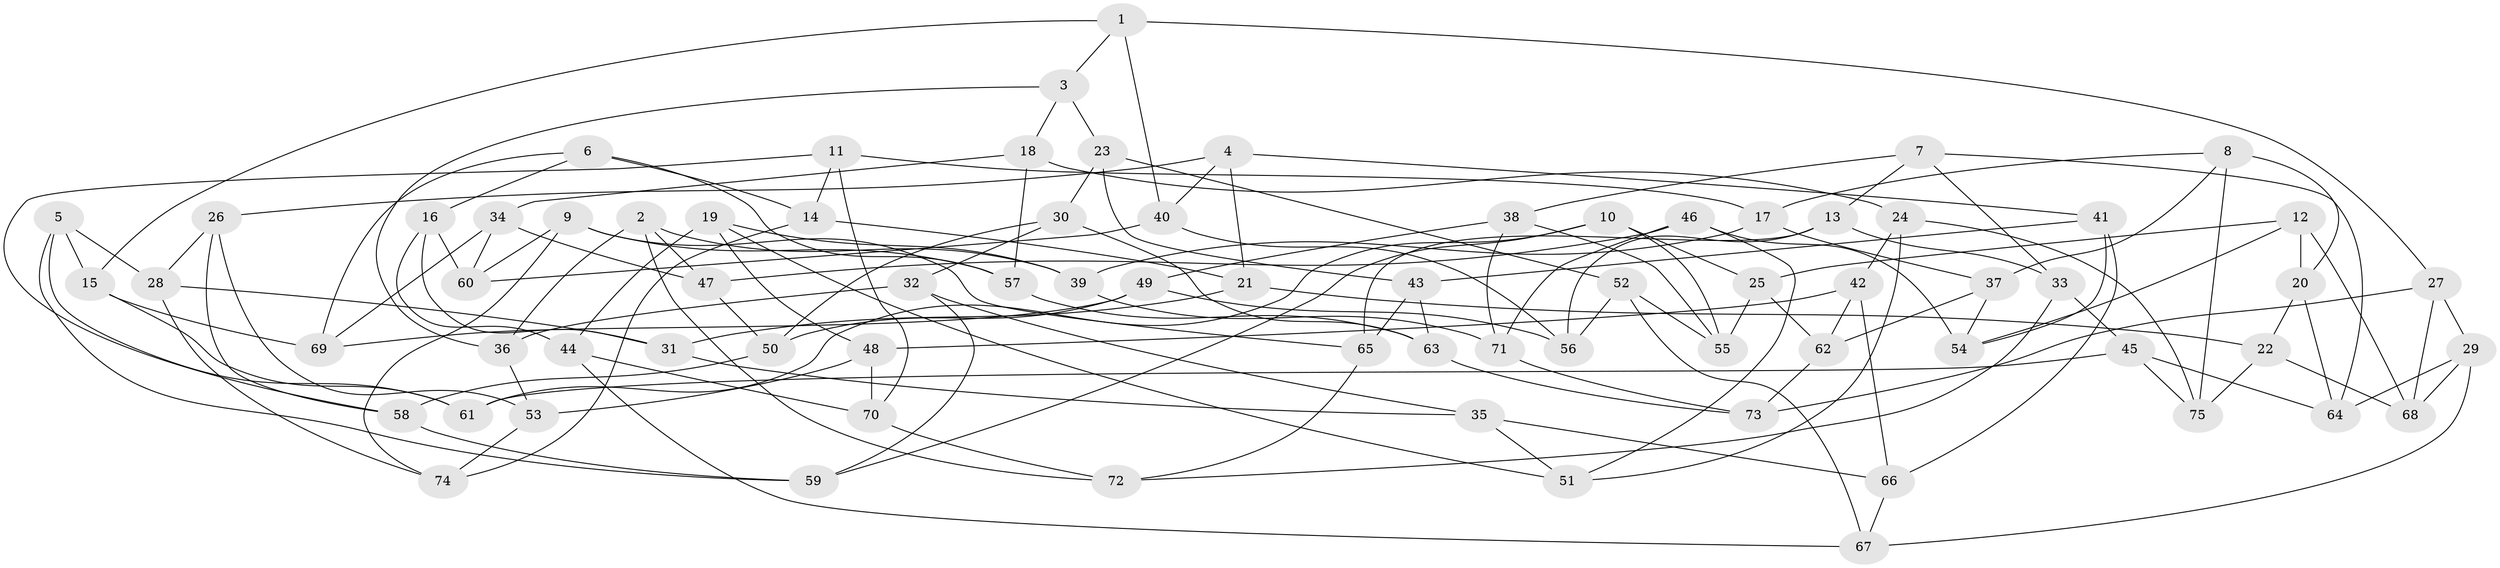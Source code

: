 // Generated by graph-tools (version 1.1) at 2025/02/03/09/25 03:02:57]
// undirected, 75 vertices, 150 edges
graph export_dot {
graph [start="1"]
  node [color=gray90,style=filled];
  1;
  2;
  3;
  4;
  5;
  6;
  7;
  8;
  9;
  10;
  11;
  12;
  13;
  14;
  15;
  16;
  17;
  18;
  19;
  20;
  21;
  22;
  23;
  24;
  25;
  26;
  27;
  28;
  29;
  30;
  31;
  32;
  33;
  34;
  35;
  36;
  37;
  38;
  39;
  40;
  41;
  42;
  43;
  44;
  45;
  46;
  47;
  48;
  49;
  50;
  51;
  52;
  53;
  54;
  55;
  56;
  57;
  58;
  59;
  60;
  61;
  62;
  63;
  64;
  65;
  66;
  67;
  68;
  69;
  70;
  71;
  72;
  73;
  74;
  75;
  1 -- 15;
  1 -- 40;
  1 -- 3;
  1 -- 27;
  2 -- 36;
  2 -- 72;
  2 -- 47;
  2 -- 39;
  3 -- 23;
  3 -- 36;
  3 -- 18;
  4 -- 40;
  4 -- 26;
  4 -- 41;
  4 -- 21;
  5 -- 61;
  5 -- 59;
  5 -- 28;
  5 -- 15;
  6 -- 57;
  6 -- 14;
  6 -- 69;
  6 -- 16;
  7 -- 13;
  7 -- 64;
  7 -- 33;
  7 -- 38;
  8 -- 37;
  8 -- 75;
  8 -- 17;
  8 -- 20;
  9 -- 57;
  9 -- 74;
  9 -- 60;
  9 -- 65;
  10 -- 59;
  10 -- 25;
  10 -- 61;
  10 -- 55;
  11 -- 14;
  11 -- 17;
  11 -- 70;
  11 -- 58;
  12 -- 20;
  12 -- 54;
  12 -- 25;
  12 -- 68;
  13 -- 33;
  13 -- 65;
  13 -- 56;
  14 -- 74;
  14 -- 21;
  15 -- 69;
  15 -- 61;
  16 -- 44;
  16 -- 60;
  16 -- 31;
  17 -- 37;
  17 -- 39;
  18 -- 57;
  18 -- 34;
  18 -- 24;
  19 -- 39;
  19 -- 51;
  19 -- 48;
  19 -- 44;
  20 -- 64;
  20 -- 22;
  21 -- 22;
  21 -- 31;
  22 -- 75;
  22 -- 68;
  23 -- 30;
  23 -- 52;
  23 -- 43;
  24 -- 51;
  24 -- 75;
  24 -- 42;
  25 -- 55;
  25 -- 62;
  26 -- 53;
  26 -- 58;
  26 -- 28;
  27 -- 29;
  27 -- 73;
  27 -- 68;
  28 -- 74;
  28 -- 31;
  29 -- 68;
  29 -- 64;
  29 -- 67;
  30 -- 63;
  30 -- 50;
  30 -- 32;
  31 -- 35;
  32 -- 36;
  32 -- 59;
  32 -- 35;
  33 -- 72;
  33 -- 45;
  34 -- 47;
  34 -- 60;
  34 -- 69;
  35 -- 66;
  35 -- 51;
  36 -- 53;
  37 -- 54;
  37 -- 62;
  38 -- 55;
  38 -- 49;
  38 -- 71;
  39 -- 71;
  40 -- 60;
  40 -- 56;
  41 -- 66;
  41 -- 54;
  41 -- 43;
  42 -- 66;
  42 -- 48;
  42 -- 62;
  43 -- 65;
  43 -- 63;
  44 -- 70;
  44 -- 67;
  45 -- 75;
  45 -- 61;
  45 -- 64;
  46 -- 47;
  46 -- 51;
  46 -- 71;
  46 -- 54;
  47 -- 50;
  48 -- 53;
  48 -- 70;
  49 -- 69;
  49 -- 56;
  49 -- 50;
  50 -- 58;
  52 -- 56;
  52 -- 55;
  52 -- 67;
  53 -- 74;
  57 -- 63;
  58 -- 59;
  62 -- 73;
  63 -- 73;
  65 -- 72;
  66 -- 67;
  70 -- 72;
  71 -- 73;
}
